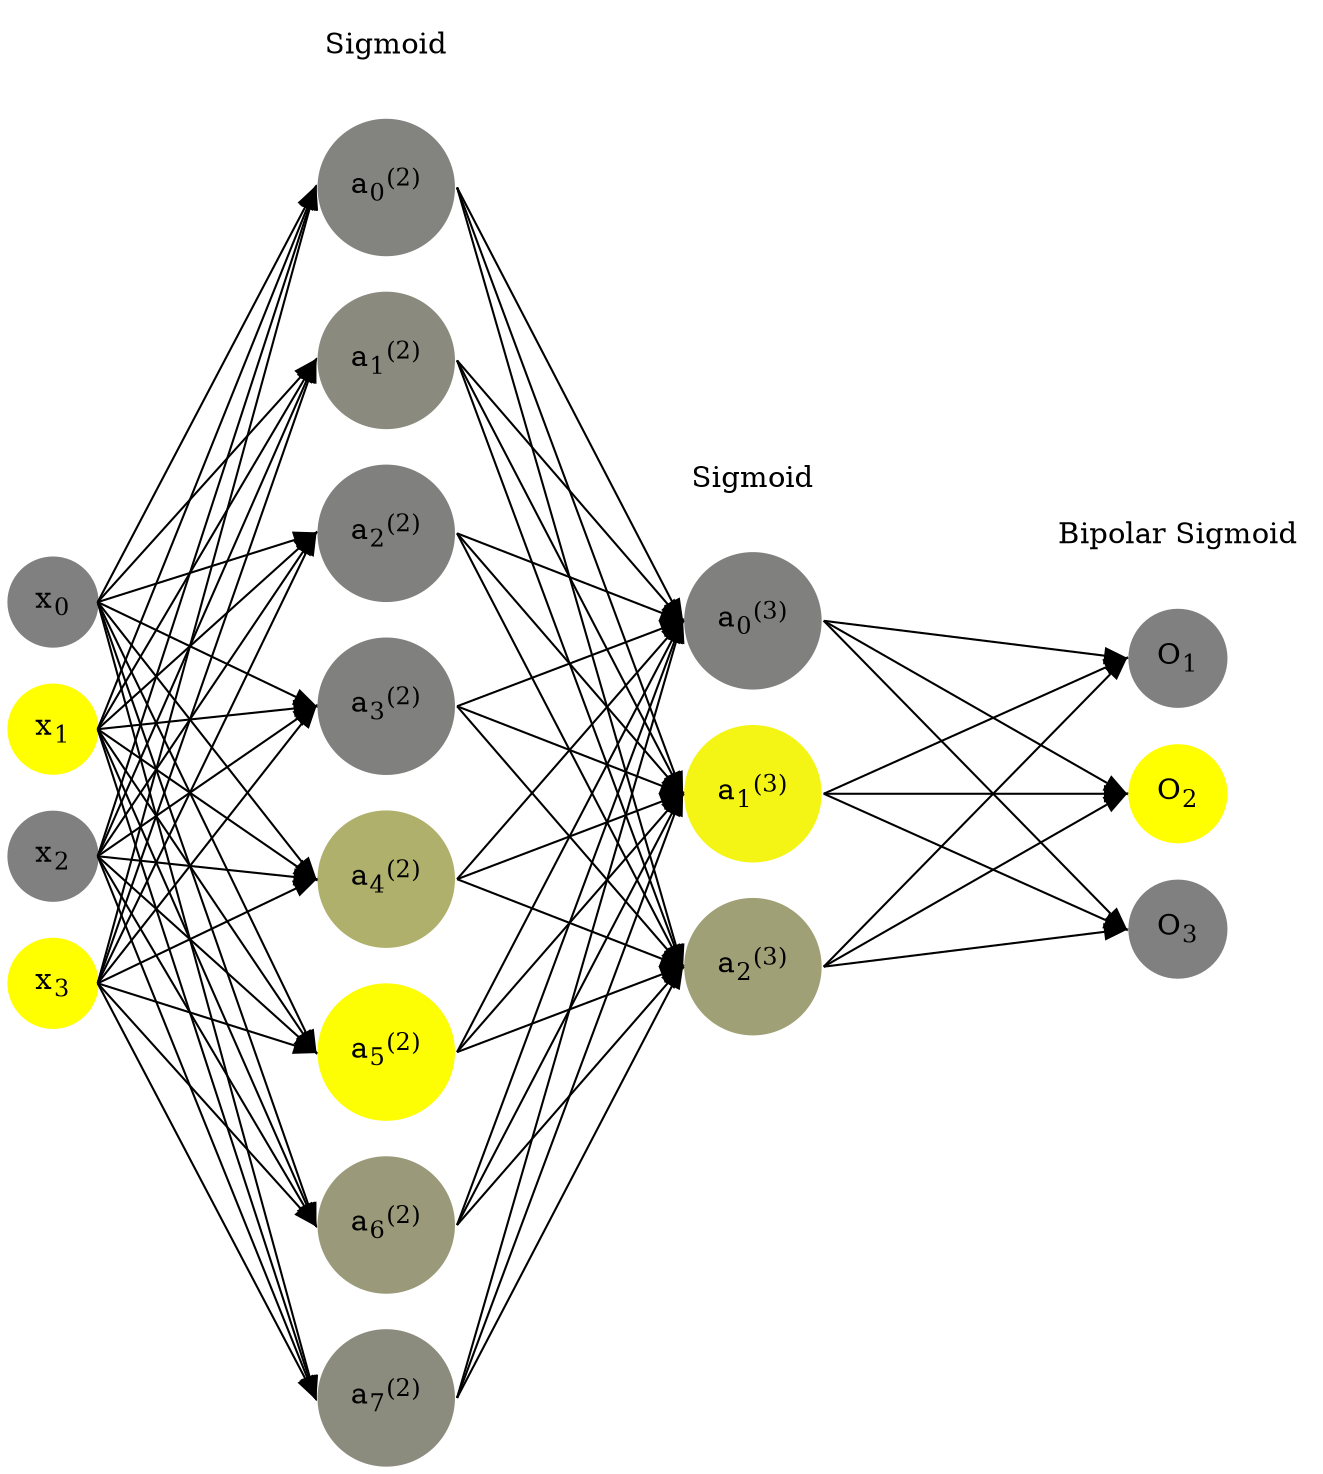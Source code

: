 digraph G {
	rankdir = LR;
	splines=false;
	edge[style=invis];
	ranksep= 1.4;
	{
	node [shape=circle, color="0.1667, 0.0, 0.5", style=filled, fillcolor="0.1667, 0.0, 0.5"];
	x0 [label=<x<sub>0</sub>>];
	}
	{
	node [shape=circle, color="0.1667, 1.0, 1.0", style=filled, fillcolor="0.1667, 1.0, 1.0"];
	x1 [label=<x<sub>1</sub>>];
	}
	{
	node [shape=circle, color="0.1667, 0.0, 0.5", style=filled, fillcolor="0.1667, 0.0, 0.5"];
	x2 [label=<x<sub>2</sub>>];
	}
	{
	node [shape=circle, color="0.1667, 1.0, 1.0", style=filled, fillcolor="0.1667, 1.0, 1.0"];
	x3 [label=<x<sub>3</sub>>];
	}
	{
	node [shape=circle, color="0.1667, 0.025057, 0.512528", style=filled, fillcolor="0.1667, 0.025057, 0.512528"];
	a02 [label=<a<sub>0</sub><sup>(2)</sup>>];
	}
	{
	node [shape=circle, color="0.1667, 0.085711, 0.542856", style=filled, fillcolor="0.1667, 0.085711, 0.542856"];
	a12 [label=<a<sub>1</sub><sup>(2)</sup>>];
	}
	{
	node [shape=circle, color="0.1667, 0.007737, 0.503869", style=filled, fillcolor="0.1667, 0.007737, 0.503869"];
	a22 [label=<a<sub>2</sub><sup>(2)</sup>>];
	}
	{
	node [shape=circle, color="0.1667, 0.005354, 0.502677", style=filled, fillcolor="0.1667, 0.005354, 0.502677"];
	a32 [label=<a<sub>3</sub><sup>(2)</sup>>];
	}
	{
	node [shape=circle, color="0.1667, 0.375946, 0.687973", style=filled, fillcolor="0.1667, 0.375946, 0.687973"];
	a42 [label=<a<sub>4</sub><sup>(2)</sup>>];
	}
	{
	node [shape=circle, color="0.1667, 0.981179, 0.990589", style=filled, fillcolor="0.1667, 0.981179, 0.990589"];
	a52 [label=<a<sub>5</sub><sup>(2)</sup>>];
	}
	{
	node [shape=circle, color="0.1667, 0.208048, 0.604024", style=filled, fillcolor="0.1667, 0.208048, 0.604024"];
	a62 [label=<a<sub>6</sub><sup>(2)</sup>>];
	}
	{
	node [shape=circle, color="0.1667, 0.095280, 0.547640", style=filled, fillcolor="0.1667, 0.095280, 0.547640"];
	a72 [label=<a<sub>7</sub><sup>(2)</sup>>];
	}
	{
	node [shape=circle, color="0.1667, 0.004627, 0.502313", style=filled, fillcolor="0.1667, 0.004627, 0.502313"];
	a03 [label=<a<sub>0</sub><sup>(3)</sup>>];
	}
	{
	node [shape=circle, color="0.1667, 0.912477, 0.956238", style=filled, fillcolor="0.1667, 0.912477, 0.956238"];
	a13 [label=<a<sub>1</sub><sup>(3)</sup>>];
	}
	{
	node [shape=circle, color="0.1667, 0.251733, 0.625867", style=filled, fillcolor="0.1667, 0.251733, 0.625867"];
	a23 [label=<a<sub>2</sub><sup>(3)</sup>>];
	}
	{
	node [shape=circle, color="0.1667, 0.0, 0.5", style=filled, fillcolor="0.1667, 0.0, 0.5"];
	O1 [label=<O<sub>1</sub>>];
	}
	{
	node [shape=circle, color="0.1667, 1.0, 1.0", style=filled, fillcolor="0.1667, 1.0, 1.0"];
	O2 [label=<O<sub>2</sub>>];
	}
	{
	node [shape=circle, color="0.1667, 0.0, 0.5", style=filled, fillcolor="0.1667, 0.0, 0.5"];
	O3 [label=<O<sub>3</sub>>];
	}
	{
	rank=same;
	x0->x1->x2->x3;
	}
	{
	rank=same;
	a02->a12->a22->a32->a42->a52->a62->a72;
	}
	{
	rank=same;
	a03->a13->a23;
	}
	{
	rank=same;
	O1->O2->O3;
	}
	l1 [shape=plaintext,label="Sigmoid"];
	l1->a02;
	{rank=same; l1;a02};
	l2 [shape=plaintext,label="Sigmoid"];
	l2->a03;
	{rank=same; l2;a03};
	l3 [shape=plaintext,label="Bipolar Sigmoid"];
	l3->O1;
	{rank=same; l3;O1};
edge[style=solid, tailport=e, headport=w];
	{x0;x1;x2;x3} -> {a02;a12;a22;a32;a42;a52;a62;a72};
	{a02;a12;a22;a32;a42;a52;a62;a72} -> {a03;a13;a23};
	{a03;a13;a23} -> {O1,O2,O3};
}
